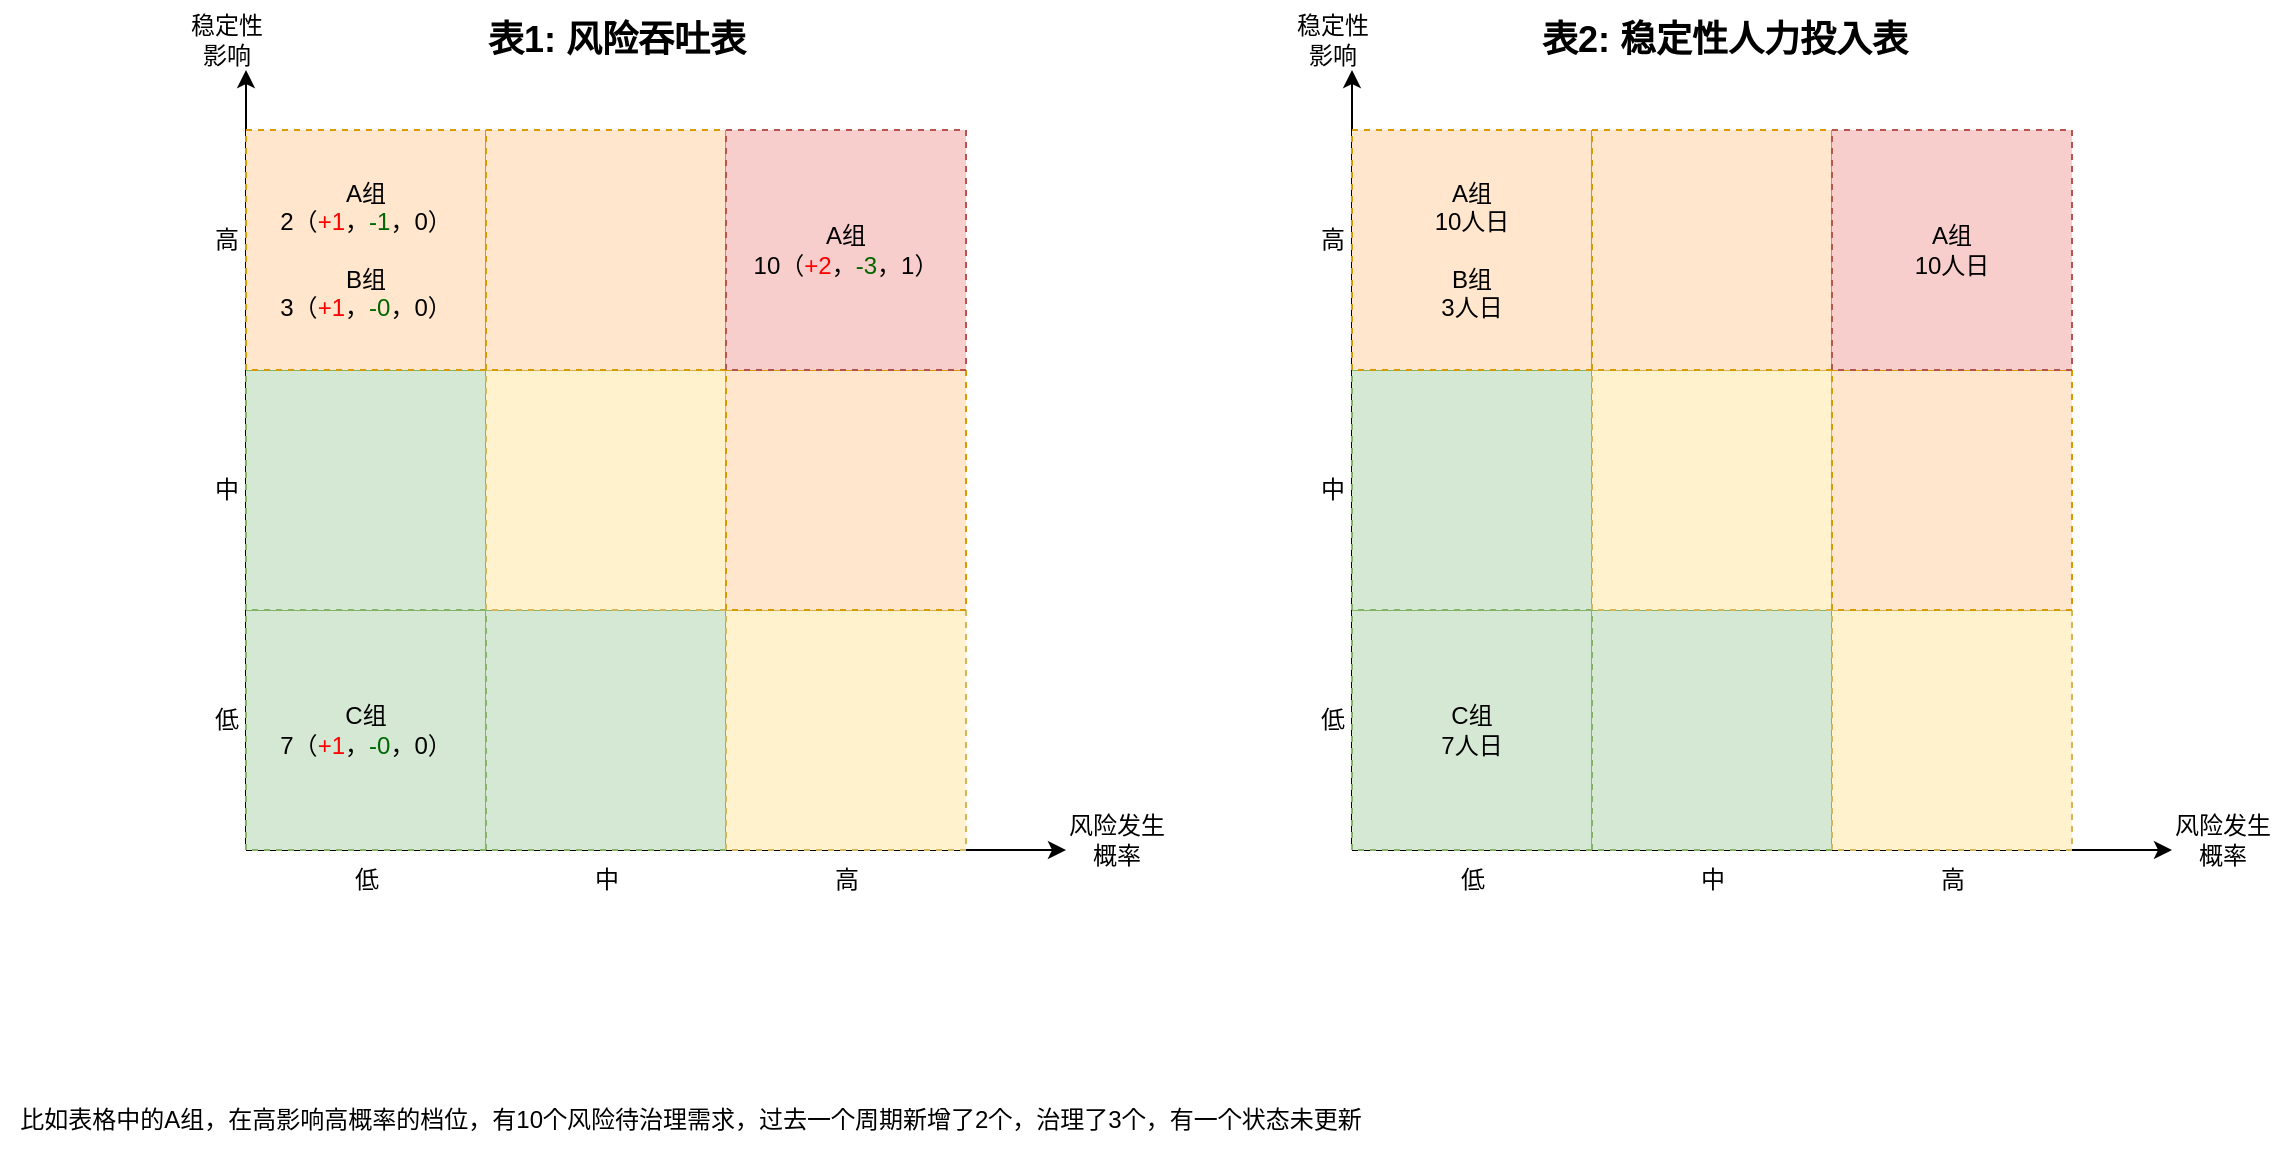 <mxfile version="20.3.0" type="device"><diagram id="zA_sGIxuctras_0B-Ffe" name="第 1 页"><mxGraphModel dx="1199" dy="892" grid="0" gridSize="10" guides="1" tooltips="1" connect="1" arrows="1" fold="1" page="0" pageScale="1" pageWidth="827" pageHeight="1169" math="0" shadow="0"><root><mxCell id="0"/><mxCell id="1" parent="0"/><mxCell id="-omLQzxbWBIDoVcSOe6j-1" value="" style="endArrow=classic;html=1;rounded=0;" parent="1" edge="1"><mxGeometry width="50" height="50" relative="1" as="geometry"><mxPoint x="140" y="480" as="sourcePoint"/><mxPoint x="550" y="480" as="targetPoint"/></mxGeometry></mxCell><mxCell id="-omLQzxbWBIDoVcSOe6j-2" value="" style="endArrow=classic;html=1;rounded=0;" parent="1" edge="1"><mxGeometry width="50" height="50" relative="1" as="geometry"><mxPoint x="140" y="480" as="sourcePoint"/><mxPoint x="140" y="90" as="targetPoint"/></mxGeometry></mxCell><mxCell id="-omLQzxbWBIDoVcSOe6j-3" value="C组&lt;br&gt;7（&lt;font color=&quot;#ff0000&quot;&gt;+1&lt;/font&gt;，&lt;font color=&quot;#006600&quot;&gt;-0&lt;/font&gt;，0）" style="rounded=0;whiteSpace=wrap;html=1;dashed=1;fillColor=#d5e8d4;strokeColor=#82b366;" parent="1" vertex="1"><mxGeometry x="140" y="360" width="120" height="120" as="geometry"/></mxCell><mxCell id="-omLQzxbWBIDoVcSOe6j-4" value="" style="rounded=0;whiteSpace=wrap;html=1;dashed=1;fillColor=#d5e8d4;strokeColor=#82b366;" parent="1" vertex="1"><mxGeometry x="140" y="240" width="120" height="120" as="geometry"/></mxCell><mxCell id="-omLQzxbWBIDoVcSOe6j-5" value="A组&lt;br&gt;2（&lt;font color=&quot;#ff0000&quot;&gt;+1&lt;/font&gt;，&lt;font color=&quot;#006600&quot;&gt;-1&lt;/font&gt;，0）&lt;br&gt;&lt;br&gt;B组&lt;br&gt;3（&lt;font color=&quot;#ff0000&quot;&gt;+1&lt;/font&gt;，&lt;font color=&quot;#006600&quot;&gt;-0&lt;/font&gt;，0）" style="rounded=0;whiteSpace=wrap;html=1;dashed=1;fillColor=#ffe6cc;strokeColor=#d79b00;" parent="1" vertex="1"><mxGeometry x="140" y="120" width="120" height="120" as="geometry"/></mxCell><mxCell id="-omLQzxbWBIDoVcSOe6j-6" value="" style="rounded=0;whiteSpace=wrap;html=1;dashed=1;fillColor=#d5e8d4;strokeColor=#82b366;" parent="1" vertex="1"><mxGeometry x="260" y="360" width="120" height="120" as="geometry"/></mxCell><mxCell id="-omLQzxbWBIDoVcSOe6j-7" value="" style="rounded=0;whiteSpace=wrap;html=1;dashed=1;fillColor=#fff2cc;strokeColor=#d6b656;" parent="1" vertex="1"><mxGeometry x="260" y="240" width="120" height="120" as="geometry"/></mxCell><mxCell id="-omLQzxbWBIDoVcSOe6j-8" value="" style="rounded=0;whiteSpace=wrap;html=1;dashed=1;fillColor=#ffe6cc;strokeColor=#d79b00;" parent="1" vertex="1"><mxGeometry x="260" y="120" width="120" height="120" as="geometry"/></mxCell><mxCell id="-omLQzxbWBIDoVcSOe6j-9" value="" style="rounded=0;whiteSpace=wrap;html=1;dashed=1;fillColor=#fff2cc;strokeColor=#d6b656;" parent="1" vertex="1"><mxGeometry x="380" y="360" width="120" height="120" as="geometry"/></mxCell><mxCell id="-omLQzxbWBIDoVcSOe6j-10" value="" style="rounded=0;whiteSpace=wrap;html=1;dashed=1;fillColor=#ffe6cc;strokeColor=#d79b00;" parent="1" vertex="1"><mxGeometry x="380" y="240" width="120" height="120" as="geometry"/></mxCell><mxCell id="-omLQzxbWBIDoVcSOe6j-11" value="A组&lt;br&gt;10（&lt;font color=&quot;#ff0000&quot;&gt;+2&lt;/font&gt;，&lt;font color=&quot;#006600&quot;&gt;-3&lt;/font&gt;，1）" style="rounded=0;whiteSpace=wrap;html=1;dashed=1;fillColor=#f8cecc;strokeColor=#b85450;" parent="1" vertex="1"><mxGeometry x="380" y="120" width="120" height="120" as="geometry"/></mxCell><mxCell id="-omLQzxbWBIDoVcSOe6j-12" value="稳定性&lt;br&gt;影响" style="text;html=1;align=center;verticalAlign=middle;resizable=0;points=[];autosize=1;strokeColor=none;fillColor=none;" parent="1" vertex="1"><mxGeometry x="100" y="55" width="60" height="40" as="geometry"/></mxCell><mxCell id="-omLQzxbWBIDoVcSOe6j-13" value="风险发生&lt;br&gt;概率" style="text;html=1;align=center;verticalAlign=middle;resizable=0;points=[];autosize=1;strokeColor=none;fillColor=none;" parent="1" vertex="1"><mxGeometry x="540" y="455" width="70" height="40" as="geometry"/></mxCell><mxCell id="-omLQzxbWBIDoVcSOe6j-14" value="高" style="text;html=1;align=center;verticalAlign=middle;resizable=0;points=[];autosize=1;strokeColor=none;fillColor=none;" parent="1" vertex="1"><mxGeometry x="420" y="480" width="40" height="30" as="geometry"/></mxCell><mxCell id="-omLQzxbWBIDoVcSOe6j-15" value="中" style="text;html=1;align=center;verticalAlign=middle;resizable=0;points=[];autosize=1;strokeColor=none;fillColor=none;" parent="1" vertex="1"><mxGeometry x="300" y="480" width="40" height="30" as="geometry"/></mxCell><mxCell id="-omLQzxbWBIDoVcSOe6j-16" value="低" style="text;html=1;align=center;verticalAlign=middle;resizable=0;points=[];autosize=1;strokeColor=none;fillColor=none;" parent="1" vertex="1"><mxGeometry x="180" y="480" width="40" height="30" as="geometry"/></mxCell><mxCell id="-omLQzxbWBIDoVcSOe6j-17" value="低" style="text;html=1;align=center;verticalAlign=middle;resizable=0;points=[];autosize=1;strokeColor=none;fillColor=none;" parent="1" vertex="1"><mxGeometry x="110" y="400" width="40" height="30" as="geometry"/></mxCell><mxCell id="-omLQzxbWBIDoVcSOe6j-18" value="中" style="text;html=1;align=center;verticalAlign=middle;resizable=0;points=[];autosize=1;strokeColor=none;fillColor=none;" parent="1" vertex="1"><mxGeometry x="110" y="285" width="40" height="30" as="geometry"/></mxCell><mxCell id="-omLQzxbWBIDoVcSOe6j-19" value="高" style="text;html=1;align=center;verticalAlign=middle;resizable=0;points=[];autosize=1;strokeColor=none;fillColor=none;" parent="1" vertex="1"><mxGeometry x="110" y="160" width="40" height="30" as="geometry"/></mxCell><mxCell id="-omLQzxbWBIDoVcSOe6j-20" value="比如表格中的A组，在高影响高概率的档位，有10个风险待治理需求，过去一个周期新增了2个，治理了3个，有一个状态未更新" style="text;html=1;align=center;verticalAlign=middle;resizable=0;points=[];autosize=1;strokeColor=none;fillColor=none;" parent="1" vertex="1"><mxGeometry x="17" y="600" width="690" height="30" as="geometry"/></mxCell><mxCell id="-omLQzxbWBIDoVcSOe6j-21" value="&lt;font style=&quot;font-size: 18px;&quot;&gt;表1: 风险吞吐表&lt;/font&gt;" style="text;html=1;align=center;verticalAlign=middle;resizable=0;points=[];autosize=1;strokeColor=none;fillColor=none;fontStyle=1" parent="1" vertex="1"><mxGeometry x="250" y="55" width="150" height="40" as="geometry"/></mxCell><mxCell id="-omLQzxbWBIDoVcSOe6j-22" value="" style="endArrow=classic;html=1;rounded=0;" parent="1" edge="1"><mxGeometry width="50" height="50" relative="1" as="geometry"><mxPoint x="693" y="480" as="sourcePoint"/><mxPoint x="1103" y="480" as="targetPoint"/></mxGeometry></mxCell><mxCell id="-omLQzxbWBIDoVcSOe6j-23" value="" style="endArrow=classic;html=1;rounded=0;" parent="1" edge="1"><mxGeometry width="50" height="50" relative="1" as="geometry"><mxPoint x="693" y="480" as="sourcePoint"/><mxPoint x="693" y="90" as="targetPoint"/></mxGeometry></mxCell><mxCell id="-omLQzxbWBIDoVcSOe6j-24" value="C组&lt;br&gt;7人日" style="rounded=0;whiteSpace=wrap;html=1;dashed=1;fillColor=#d5e8d4;strokeColor=#82b366;" parent="1" vertex="1"><mxGeometry x="693" y="360" width="120" height="120" as="geometry"/></mxCell><mxCell id="-omLQzxbWBIDoVcSOe6j-25" value="" style="rounded=0;whiteSpace=wrap;html=1;dashed=1;fillColor=#d5e8d4;strokeColor=#82b366;" parent="1" vertex="1"><mxGeometry x="693" y="240" width="120" height="120" as="geometry"/></mxCell><mxCell id="-omLQzxbWBIDoVcSOe6j-26" value="A组&lt;br&gt;10人日&lt;br&gt;&lt;br&gt;B组&lt;br&gt;3人日" style="rounded=0;whiteSpace=wrap;html=1;dashed=1;fillColor=#ffe6cc;strokeColor=#d79b00;" parent="1" vertex="1"><mxGeometry x="693" y="120" width="120" height="120" as="geometry"/></mxCell><mxCell id="-omLQzxbWBIDoVcSOe6j-27" value="" style="rounded=0;whiteSpace=wrap;html=1;dashed=1;fillColor=#d5e8d4;strokeColor=#82b366;" parent="1" vertex="1"><mxGeometry x="813" y="360" width="120" height="120" as="geometry"/></mxCell><mxCell id="-omLQzxbWBIDoVcSOe6j-28" value="" style="rounded=0;whiteSpace=wrap;html=1;dashed=1;fillColor=#fff2cc;strokeColor=#d6b656;" parent="1" vertex="1"><mxGeometry x="813" y="240" width="120" height="120" as="geometry"/></mxCell><mxCell id="-omLQzxbWBIDoVcSOe6j-29" value="" style="rounded=0;whiteSpace=wrap;html=1;dashed=1;fillColor=#ffe6cc;strokeColor=#d79b00;" parent="1" vertex="1"><mxGeometry x="813" y="120" width="120" height="120" as="geometry"/></mxCell><mxCell id="-omLQzxbWBIDoVcSOe6j-30" value="" style="rounded=0;whiteSpace=wrap;html=1;dashed=1;fillColor=#fff2cc;strokeColor=#d6b656;" parent="1" vertex="1"><mxGeometry x="933" y="360" width="120" height="120" as="geometry"/></mxCell><mxCell id="-omLQzxbWBIDoVcSOe6j-31" value="" style="rounded=0;whiteSpace=wrap;html=1;dashed=1;fillColor=#ffe6cc;strokeColor=#d79b00;" parent="1" vertex="1"><mxGeometry x="933" y="240" width="120" height="120" as="geometry"/></mxCell><mxCell id="-omLQzxbWBIDoVcSOe6j-32" value="A组&lt;br&gt;10人日" style="rounded=0;whiteSpace=wrap;html=1;dashed=1;fillColor=#f8cecc;strokeColor=#b85450;" parent="1" vertex="1"><mxGeometry x="933" y="120" width="120" height="120" as="geometry"/></mxCell><mxCell id="-omLQzxbWBIDoVcSOe6j-33" value="稳定性&lt;br&gt;影响" style="text;html=1;align=center;verticalAlign=middle;resizable=0;points=[];autosize=1;strokeColor=none;fillColor=none;" parent="1" vertex="1"><mxGeometry x="653" y="55" width="60" height="40" as="geometry"/></mxCell><mxCell id="-omLQzxbWBIDoVcSOe6j-34" value="风险发生&lt;br&gt;概率" style="text;html=1;align=center;verticalAlign=middle;resizable=0;points=[];autosize=1;strokeColor=none;fillColor=none;" parent="1" vertex="1"><mxGeometry x="1093" y="455" width="70" height="40" as="geometry"/></mxCell><mxCell id="-omLQzxbWBIDoVcSOe6j-35" value="高" style="text;html=1;align=center;verticalAlign=middle;resizable=0;points=[];autosize=1;strokeColor=none;fillColor=none;" parent="1" vertex="1"><mxGeometry x="973" y="480" width="40" height="30" as="geometry"/></mxCell><mxCell id="-omLQzxbWBIDoVcSOe6j-36" value="中" style="text;html=1;align=center;verticalAlign=middle;resizable=0;points=[];autosize=1;strokeColor=none;fillColor=none;" parent="1" vertex="1"><mxGeometry x="853" y="480" width="40" height="30" as="geometry"/></mxCell><mxCell id="-omLQzxbWBIDoVcSOe6j-37" value="低" style="text;html=1;align=center;verticalAlign=middle;resizable=0;points=[];autosize=1;strokeColor=none;fillColor=none;" parent="1" vertex="1"><mxGeometry x="733" y="480" width="40" height="30" as="geometry"/></mxCell><mxCell id="-omLQzxbWBIDoVcSOe6j-38" value="低" style="text;html=1;align=center;verticalAlign=middle;resizable=0;points=[];autosize=1;strokeColor=none;fillColor=none;" parent="1" vertex="1"><mxGeometry x="663" y="400" width="40" height="30" as="geometry"/></mxCell><mxCell id="-omLQzxbWBIDoVcSOe6j-39" value="中" style="text;html=1;align=center;verticalAlign=middle;resizable=0;points=[];autosize=1;strokeColor=none;fillColor=none;" parent="1" vertex="1"><mxGeometry x="663" y="285" width="40" height="30" as="geometry"/></mxCell><mxCell id="-omLQzxbWBIDoVcSOe6j-40" value="高" style="text;html=1;align=center;verticalAlign=middle;resizable=0;points=[];autosize=1;strokeColor=none;fillColor=none;" parent="1" vertex="1"><mxGeometry x="663" y="160" width="40" height="30" as="geometry"/></mxCell><mxCell id="-omLQzxbWBIDoVcSOe6j-41" value="&lt;font style=&quot;font-size: 18px;&quot;&gt;表2: 稳定性人力投入表&lt;/font&gt;" style="text;html=1;align=center;verticalAlign=middle;resizable=0;points=[];autosize=1;strokeColor=none;fillColor=none;fontStyle=1" parent="1" vertex="1"><mxGeometry x="778" y="58" width="201" height="34" as="geometry"/></mxCell></root></mxGraphModel></diagram></mxfile>